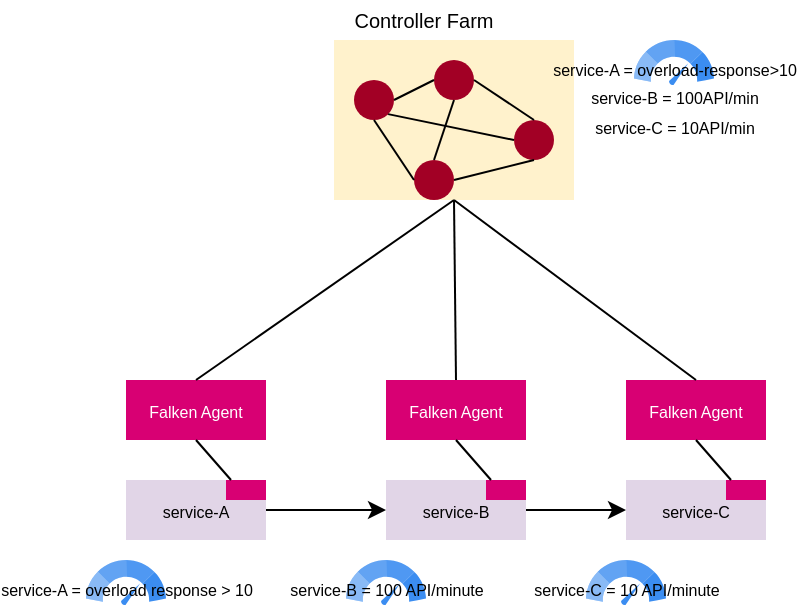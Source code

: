 <mxfile version="14.5.8" type="github">
  <diagram id="yZIHSuRr316w4IqbBefV" name="Page-1">
    <mxGraphModel dx="938" dy="536" grid="1" gridSize="10" guides="1" tooltips="1" connect="1" arrows="1" fold="1" page="1" pageScale="1" pageWidth="850" pageHeight="1100" math="0" shadow="0">
      <root>
        <mxCell id="0" />
        <mxCell id="1" parent="0" />
        <mxCell id="0nwCaB0LVHe2-dGo3pXc-1" value="" style="rounded=0;whiteSpace=wrap;html=1;fillColor=#fff2cc;strokeColor=none;" vertex="1" parent="1">
          <mxGeometry x="300" y="180" width="120" height="80" as="geometry" />
        </mxCell>
        <mxCell id="0nwCaB0LVHe2-dGo3pXc-2" value="" style="ellipse;whiteSpace=wrap;html=1;aspect=fixed;fillColor=#a20025;fontColor=#ffffff;strokeColor=none;" vertex="1" parent="1">
          <mxGeometry x="310" y="200" width="20" height="20" as="geometry" />
        </mxCell>
        <mxCell id="0nwCaB0LVHe2-dGo3pXc-3" value="" style="ellipse;whiteSpace=wrap;html=1;aspect=fixed;fillColor=#a20025;fontColor=#ffffff;strokeColor=none;" vertex="1" parent="1">
          <mxGeometry x="390" y="220" width="20" height="20" as="geometry" />
        </mxCell>
        <mxCell id="0nwCaB0LVHe2-dGo3pXc-4" value="" style="ellipse;whiteSpace=wrap;html=1;aspect=fixed;fillColor=#a20025;fontColor=#ffffff;strokeColor=none;" vertex="1" parent="1">
          <mxGeometry x="340" y="240" width="20" height="20" as="geometry" />
        </mxCell>
        <mxCell id="0nwCaB0LVHe2-dGo3pXc-5" value="" style="ellipse;whiteSpace=wrap;html=1;aspect=fixed;fillColor=#a20025;fontColor=#ffffff;strokeColor=none;" vertex="1" parent="1">
          <mxGeometry x="350" y="190" width="20" height="20" as="geometry" />
        </mxCell>
        <mxCell id="0nwCaB0LVHe2-dGo3pXc-6" value="" style="endArrow=none;html=1;exitX=1;exitY=0.5;exitDx=0;exitDy=0;entryX=0;entryY=0.5;entryDx=0;entryDy=0;" edge="1" parent="1" source="0nwCaB0LVHe2-dGo3pXc-2" target="0nwCaB0LVHe2-dGo3pXc-5">
          <mxGeometry width="50" height="50" relative="1" as="geometry">
            <mxPoint x="410" y="560" as="sourcePoint" />
            <mxPoint x="460" y="510" as="targetPoint" />
          </mxGeometry>
        </mxCell>
        <mxCell id="0nwCaB0LVHe2-dGo3pXc-7" value="" style="endArrow=none;html=1;exitX=1;exitY=0.5;exitDx=0;exitDy=0;entryX=0.5;entryY=0;entryDx=0;entryDy=0;" edge="1" parent="1" source="0nwCaB0LVHe2-dGo3pXc-5" target="0nwCaB0LVHe2-dGo3pXc-3">
          <mxGeometry width="50" height="50" relative="1" as="geometry">
            <mxPoint x="390" y="430" as="sourcePoint" />
            <mxPoint x="440" y="380" as="targetPoint" />
          </mxGeometry>
        </mxCell>
        <mxCell id="0nwCaB0LVHe2-dGo3pXc-8" value="" style="endArrow=none;html=1;exitX=0.5;exitY=1;exitDx=0;exitDy=0;entryX=0;entryY=0.5;entryDx=0;entryDy=0;" edge="1" parent="1" source="0nwCaB0LVHe2-dGo3pXc-2" target="0nwCaB0LVHe2-dGo3pXc-4">
          <mxGeometry width="50" height="50" relative="1" as="geometry">
            <mxPoint x="390" y="430" as="sourcePoint" />
            <mxPoint x="440" y="380" as="targetPoint" />
          </mxGeometry>
        </mxCell>
        <mxCell id="0nwCaB0LVHe2-dGo3pXc-9" value="" style="endArrow=none;html=1;exitX=0.5;exitY=1;exitDx=0;exitDy=0;entryX=0.5;entryY=0;entryDx=0;entryDy=0;" edge="1" parent="1" source="0nwCaB0LVHe2-dGo3pXc-5" target="0nwCaB0LVHe2-dGo3pXc-4">
          <mxGeometry width="50" height="50" relative="1" as="geometry">
            <mxPoint x="390" y="430" as="sourcePoint" />
            <mxPoint x="440" y="380" as="targetPoint" />
          </mxGeometry>
        </mxCell>
        <mxCell id="0nwCaB0LVHe2-dGo3pXc-10" value="" style="endArrow=none;html=1;exitX=1;exitY=0.5;exitDx=0;exitDy=0;entryX=0.5;entryY=1;entryDx=0;entryDy=0;" edge="1" parent="1" source="0nwCaB0LVHe2-dGo3pXc-4" target="0nwCaB0LVHe2-dGo3pXc-3">
          <mxGeometry width="50" height="50" relative="1" as="geometry">
            <mxPoint x="390" y="430" as="sourcePoint" />
            <mxPoint x="440" y="380" as="targetPoint" />
          </mxGeometry>
        </mxCell>
        <mxCell id="0nwCaB0LVHe2-dGo3pXc-11" value="" style="endArrow=none;html=1;entryX=0;entryY=0.5;entryDx=0;entryDy=0;exitX=1;exitY=1;exitDx=0;exitDy=0;" edge="1" parent="1" source="0nwCaB0LVHe2-dGo3pXc-2" target="0nwCaB0LVHe2-dGo3pXc-3">
          <mxGeometry width="50" height="50" relative="1" as="geometry">
            <mxPoint x="390" y="220" as="sourcePoint" />
            <mxPoint x="440" y="170" as="targetPoint" />
          </mxGeometry>
        </mxCell>
        <mxCell id="0nwCaB0LVHe2-dGo3pXc-12" value="&lt;font style=&quot;font-size: 10px&quot;&gt;Controller Farm&lt;/font&gt;" style="text;html=1;strokeColor=none;fillColor=none;align=center;verticalAlign=middle;whiteSpace=wrap;rounded=0;" vertex="1" parent="1">
          <mxGeometry x="300" y="160" width="90" height="20" as="geometry" />
        </mxCell>
        <mxCell id="0nwCaB0LVHe2-dGo3pXc-13" value="&lt;font style=&quot;font-size: 8px&quot;&gt;Falken Agent&lt;/font&gt;" style="rounded=0;whiteSpace=wrap;html=1;fillColor=#d80073;fontColor=#ffffff;strokeColor=none;" vertex="1" parent="1">
          <mxGeometry x="196" y="350" width="70" height="30" as="geometry" />
        </mxCell>
        <mxCell id="0nwCaB0LVHe2-dGo3pXc-14" value="&lt;font style=&quot;font-size: 8px&quot;&gt;service-A&lt;/font&gt;" style="rounded=0;whiteSpace=wrap;html=1;fillColor=#e1d5e7;strokeColor=none;" vertex="1" parent="1">
          <mxGeometry x="196" y="400" width="70" height="30" as="geometry" />
        </mxCell>
        <mxCell id="0nwCaB0LVHe2-dGo3pXc-15" value="" style="rounded=0;whiteSpace=wrap;html=1;fillColor=#d80073;fontColor=#ffffff;strokeColor=none;" vertex="1" parent="1">
          <mxGeometry x="246" y="400" width="20" height="10" as="geometry" />
        </mxCell>
        <mxCell id="0nwCaB0LVHe2-dGo3pXc-16" value="" style="endArrow=none;html=1;exitX=0.75;exitY=0;exitDx=0;exitDy=0;entryX=0.5;entryY=1;entryDx=0;entryDy=0;" edge="1" parent="1" source="0nwCaB0LVHe2-dGo3pXc-14" target="0nwCaB0LVHe2-dGo3pXc-13">
          <mxGeometry width="50" height="50" relative="1" as="geometry">
            <mxPoint x="416" y="350" as="sourcePoint" />
            <mxPoint x="466" y="300" as="targetPoint" />
          </mxGeometry>
        </mxCell>
        <mxCell id="0nwCaB0LVHe2-dGo3pXc-17" value="&lt;font style=&quot;font-size: 8px&quot;&gt;Falken Agent&lt;/font&gt;" style="rounded=0;whiteSpace=wrap;html=1;fillColor=#d80073;fontColor=#ffffff;strokeColor=none;" vertex="1" parent="1">
          <mxGeometry x="326" y="350" width="70" height="30" as="geometry" />
        </mxCell>
        <mxCell id="0nwCaB0LVHe2-dGo3pXc-18" value="&lt;font style=&quot;font-size: 8px&quot;&gt;service-B&lt;/font&gt;" style="rounded=0;whiteSpace=wrap;html=1;fillColor=#e1d5e7;strokeColor=none;" vertex="1" parent="1">
          <mxGeometry x="326" y="400" width="70" height="30" as="geometry" />
        </mxCell>
        <mxCell id="0nwCaB0LVHe2-dGo3pXc-19" value="" style="rounded=0;whiteSpace=wrap;html=1;fillColor=#d80073;fontColor=#ffffff;strokeColor=none;" vertex="1" parent="1">
          <mxGeometry x="376" y="400" width="20" height="10" as="geometry" />
        </mxCell>
        <mxCell id="0nwCaB0LVHe2-dGo3pXc-20" value="" style="endArrow=none;html=1;exitX=0.75;exitY=0;exitDx=0;exitDy=0;entryX=0.5;entryY=1;entryDx=0;entryDy=0;" edge="1" parent="1" source="0nwCaB0LVHe2-dGo3pXc-18" target="0nwCaB0LVHe2-dGo3pXc-17">
          <mxGeometry width="50" height="50" relative="1" as="geometry">
            <mxPoint x="546" y="350" as="sourcePoint" />
            <mxPoint x="596" y="300" as="targetPoint" />
          </mxGeometry>
        </mxCell>
        <mxCell id="0nwCaB0LVHe2-dGo3pXc-21" value="&lt;font style=&quot;font-size: 8px&quot;&gt;Falken Agent&lt;/font&gt;" style="rounded=0;whiteSpace=wrap;html=1;fillColor=#d80073;fontColor=#ffffff;strokeColor=none;" vertex="1" parent="1">
          <mxGeometry x="446" y="350" width="70" height="30" as="geometry" />
        </mxCell>
        <mxCell id="0nwCaB0LVHe2-dGo3pXc-22" value="&lt;font style=&quot;font-size: 8px&quot;&gt;service-C&lt;/font&gt;" style="rounded=0;whiteSpace=wrap;html=1;fillColor=#e1d5e7;strokeColor=none;" vertex="1" parent="1">
          <mxGeometry x="446" y="400" width="70" height="30" as="geometry" />
        </mxCell>
        <mxCell id="0nwCaB0LVHe2-dGo3pXc-23" value="" style="rounded=0;whiteSpace=wrap;html=1;fillColor=#d80073;fontColor=#ffffff;strokeColor=none;" vertex="1" parent="1">
          <mxGeometry x="496" y="400" width="20" height="10" as="geometry" />
        </mxCell>
        <mxCell id="0nwCaB0LVHe2-dGo3pXc-24" value="" style="endArrow=none;html=1;exitX=0.75;exitY=0;exitDx=0;exitDy=0;entryX=0.5;entryY=1;entryDx=0;entryDy=0;" edge="1" parent="1" source="0nwCaB0LVHe2-dGo3pXc-22" target="0nwCaB0LVHe2-dGo3pXc-21">
          <mxGeometry width="50" height="50" relative="1" as="geometry">
            <mxPoint x="666" y="350" as="sourcePoint" />
            <mxPoint x="716" y="300" as="targetPoint" />
          </mxGeometry>
        </mxCell>
        <mxCell id="0nwCaB0LVHe2-dGo3pXc-25" value="&lt;font style=&quot;font-size: 8px&quot;&gt;service-A = overload-response&amp;gt;10&lt;br&gt;service-B = 100API/min&lt;br&gt;service-C = 10API/min&lt;br&gt;&lt;/font&gt;" style="html=1;aspect=fixed;strokeColor=none;shadow=0;align=center;verticalAlign=top;fillColor=#3B8DF1;shape=mxgraph.gcp2.speed" vertex="1" parent="1">
          <mxGeometry x="450" y="180" width="40" height="22.8" as="geometry" />
        </mxCell>
        <mxCell id="0nwCaB0LVHe2-dGo3pXc-26" value="&lt;font style=&quot;font-size: 8px&quot;&gt;service-A = overload response &amp;gt; 10&lt;/font&gt;" style="html=1;aspect=fixed;strokeColor=none;shadow=0;align=center;verticalAlign=top;fillColor=#3B8DF1;shape=mxgraph.gcp2.speed" vertex="1" parent="1">
          <mxGeometry x="176" y="440" width="40" height="22.8" as="geometry" />
        </mxCell>
        <mxCell id="0nwCaB0LVHe2-dGo3pXc-27" value="&lt;font style=&quot;font-size: 8px&quot;&gt;service-B = 100 API/minute&lt;/font&gt;" style="html=1;aspect=fixed;strokeColor=none;shadow=0;align=center;verticalAlign=top;fillColor=#3B8DF1;shape=mxgraph.gcp2.speed" vertex="1" parent="1">
          <mxGeometry x="306" y="440" width="40" height="22.8" as="geometry" />
        </mxCell>
        <mxCell id="0nwCaB0LVHe2-dGo3pXc-28" value="&lt;font style=&quot;font-size: 8px&quot;&gt;service-C = 10 API/minute&lt;/font&gt;" style="html=1;aspect=fixed;strokeColor=none;shadow=0;align=center;verticalAlign=top;fillColor=#3B8DF1;shape=mxgraph.gcp2.speed" vertex="1" parent="1">
          <mxGeometry x="426" y="440" width="40" height="22.8" as="geometry" />
        </mxCell>
        <mxCell id="0nwCaB0LVHe2-dGo3pXc-29" value="" style="endArrow=none;html=1;entryX=0.5;entryY=1;entryDx=0;entryDy=0;exitX=0.5;exitY=0;exitDx=0;exitDy=0;" edge="1" parent="1" source="0nwCaB0LVHe2-dGo3pXc-13" target="0nwCaB0LVHe2-dGo3pXc-1">
          <mxGeometry width="50" height="50" relative="1" as="geometry">
            <mxPoint x="380" y="370" as="sourcePoint" />
            <mxPoint x="430" y="320" as="targetPoint" />
          </mxGeometry>
        </mxCell>
        <mxCell id="0nwCaB0LVHe2-dGo3pXc-30" value="" style="endArrow=none;html=1;entryX=0.5;entryY=1;entryDx=0;entryDy=0;exitX=0.5;exitY=0;exitDx=0;exitDy=0;" edge="1" parent="1" source="0nwCaB0LVHe2-dGo3pXc-17" target="0nwCaB0LVHe2-dGo3pXc-1">
          <mxGeometry width="50" height="50" relative="1" as="geometry">
            <mxPoint x="215" y="360" as="sourcePoint" />
            <mxPoint x="370" y="270" as="targetPoint" />
          </mxGeometry>
        </mxCell>
        <mxCell id="0nwCaB0LVHe2-dGo3pXc-31" value="" style="endArrow=none;html=1;exitX=0.5;exitY=0;exitDx=0;exitDy=0;" edge="1" parent="1" source="0nwCaB0LVHe2-dGo3pXc-21">
          <mxGeometry width="50" height="50" relative="1" as="geometry">
            <mxPoint x="225" y="370" as="sourcePoint" />
            <mxPoint x="360" y="260" as="targetPoint" />
          </mxGeometry>
        </mxCell>
        <mxCell id="0nwCaB0LVHe2-dGo3pXc-32" value="" style="endArrow=classic;html=1;exitX=1;exitY=0.5;exitDx=0;exitDy=0;entryX=0;entryY=0.5;entryDx=0;entryDy=0;" edge="1" parent="1" source="0nwCaB0LVHe2-dGo3pXc-14" target="0nwCaB0LVHe2-dGo3pXc-18">
          <mxGeometry width="50" height="50" relative="1" as="geometry">
            <mxPoint x="200" y="440" as="sourcePoint" />
            <mxPoint x="250" y="390" as="targetPoint" />
          </mxGeometry>
        </mxCell>
        <mxCell id="0nwCaB0LVHe2-dGo3pXc-33" value="" style="endArrow=classic;html=1;exitX=1;exitY=0.5;exitDx=0;exitDy=0;entryX=0;entryY=0.5;entryDx=0;entryDy=0;" edge="1" parent="1" source="0nwCaB0LVHe2-dGo3pXc-18" target="0nwCaB0LVHe2-dGo3pXc-22">
          <mxGeometry width="50" height="50" relative="1" as="geometry">
            <mxPoint x="200" y="440" as="sourcePoint" />
            <mxPoint x="250" y="390" as="targetPoint" />
          </mxGeometry>
        </mxCell>
      </root>
    </mxGraphModel>
  </diagram>
</mxfile>
